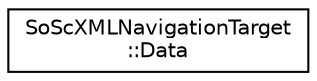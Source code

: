 digraph "Graphical Class Hierarchy"
{
 // LATEX_PDF_SIZE
  edge [fontname="Helvetica",fontsize="10",labelfontname="Helvetica",labelfontsize="10"];
  node [fontname="Helvetica",fontsize="10",shape=record];
  rankdir="LR";
  Node0 [label="SoScXMLNavigationTarget\l::Data",height=0.2,width=0.4,color="black", fillcolor="white", style="filled",URL="$classSoScXMLNavigationTarget_1_1Data.html",tooltip=" "];
}
